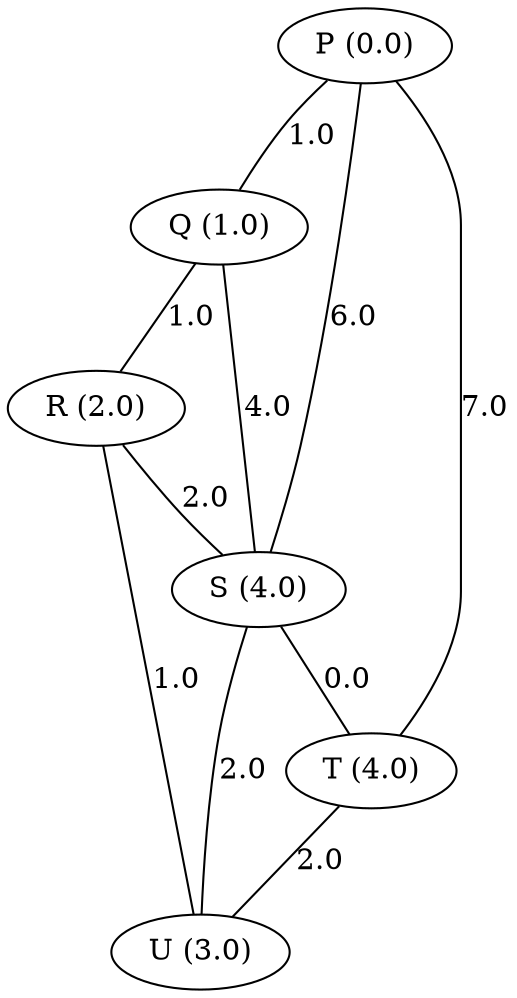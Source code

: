 // This is a weighted undirected graph
graph G {
  "P" [label="P (0.0)"];
  "Q" [label="Q (1.0)"];
  "S" [label="S (4.0)"];
  "T" [label="T (4.0)"];
  "R" [label="R (2.0)"];
  "U" [label="U (3.0)"];
  "P" -- "Q" [label="1.0"];
  "P" -- "S" [label="6.0"];
  "P" -- "T" [label="7.0"];
  "Q" -- "R" [label="1.0"];
  "Q" -- "S" [label="4.0"];
  "S" -- "T" [label="0.0"];
  "S" -- "U" [label="2.0"];
  "T" -- "U" [label="2.0"];
  "R" -- "U" [label="1.0"];
  "R" -- "S" [label="2.0"];
}
